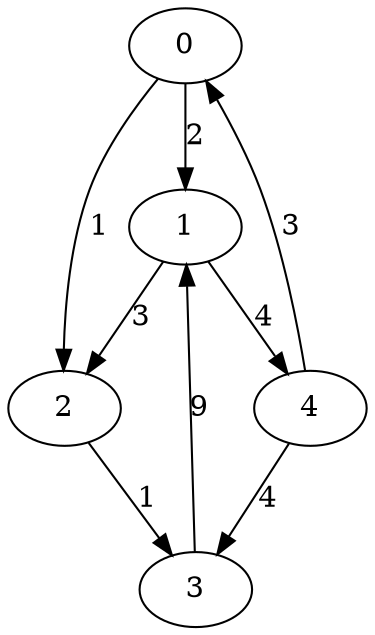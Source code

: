 digraph LAB_08 {
0 -> 1 [label="2"];
0 -> 2 [label="1"];
1 -> 2 [label="3"];
1 -> 4 [label="4"];
2 -> 3 [label="1"];
3 -> 1 [label="9"];
4 -> 0 [label="3"];
4 -> 3 [label="4"];
}
